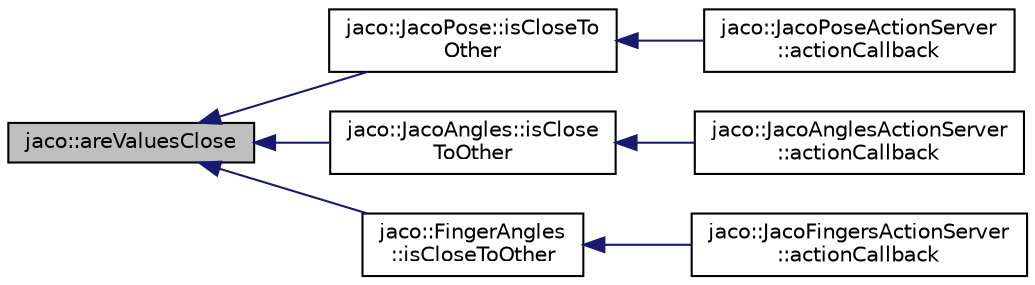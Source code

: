 digraph "jaco::areValuesClose"
{
  edge [fontname="Helvetica",fontsize="10",labelfontname="Helvetica",labelfontsize="10"];
  node [fontname="Helvetica",fontsize="10",shape=record];
  rankdir="LR";
  Node1 [label="jaco::areValuesClose",height=0.2,width=0.4,color="black", fillcolor="grey75", style="filled", fontcolor="black"];
  Node1 -> Node2 [dir="back",color="midnightblue",fontsize="10",style="solid"];
  Node2 [label="jaco::JacoPose::isCloseTo\lOther",height=0.2,width=0.4,color="black", fillcolor="white", style="filled",URL="$classjaco_1_1_jaco_pose.html#aed0e2dcb5cc3bc8315a2988bba51d513"];
  Node2 -> Node3 [dir="back",color="midnightblue",fontsize="10",style="solid"];
  Node3 [label="jaco::JacoPoseActionServer\l::actionCallback",height=0.2,width=0.4,color="black", fillcolor="white", style="filled",URL="$classjaco_1_1_jaco_pose_action_server.html#a82396bb5f219f54518a80493bfd38f26"];
  Node1 -> Node4 [dir="back",color="midnightblue",fontsize="10",style="solid"];
  Node4 [label="jaco::JacoAngles::isClose\lToOther",height=0.2,width=0.4,color="black", fillcolor="white", style="filled",URL="$classjaco_1_1_jaco_angles.html#aff68997afe0dac41e4c777b649c2b5d4"];
  Node4 -> Node5 [dir="back",color="midnightblue",fontsize="10",style="solid"];
  Node5 [label="jaco::JacoAnglesActionServer\l::actionCallback",height=0.2,width=0.4,color="black", fillcolor="white", style="filled",URL="$classjaco_1_1_jaco_angles_action_server.html#a3a3da8fd412f2311534246d2287a5b90"];
  Node1 -> Node6 [dir="back",color="midnightblue",fontsize="10",style="solid"];
  Node6 [label="jaco::FingerAngles\l::isCloseToOther",height=0.2,width=0.4,color="black", fillcolor="white", style="filled",URL="$classjaco_1_1_finger_angles.html#a1fb3bd563983bbe24350e89a6b96e715"];
  Node6 -> Node7 [dir="back",color="midnightblue",fontsize="10",style="solid"];
  Node7 [label="jaco::JacoFingersActionServer\l::actionCallback",height=0.2,width=0.4,color="black", fillcolor="white", style="filled",URL="$classjaco_1_1_jaco_fingers_action_server.html#a642f494b27d513457e9f29de7a4b31b6"];
}
